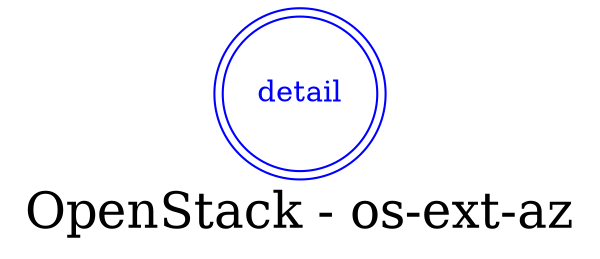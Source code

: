 digraph LexiconGraph {
graph[label="OpenStack - os-ext-az", fontsize=24]
splines=true
"detail" [color=blue, fontcolor=blue, shape=doublecircle]
}
